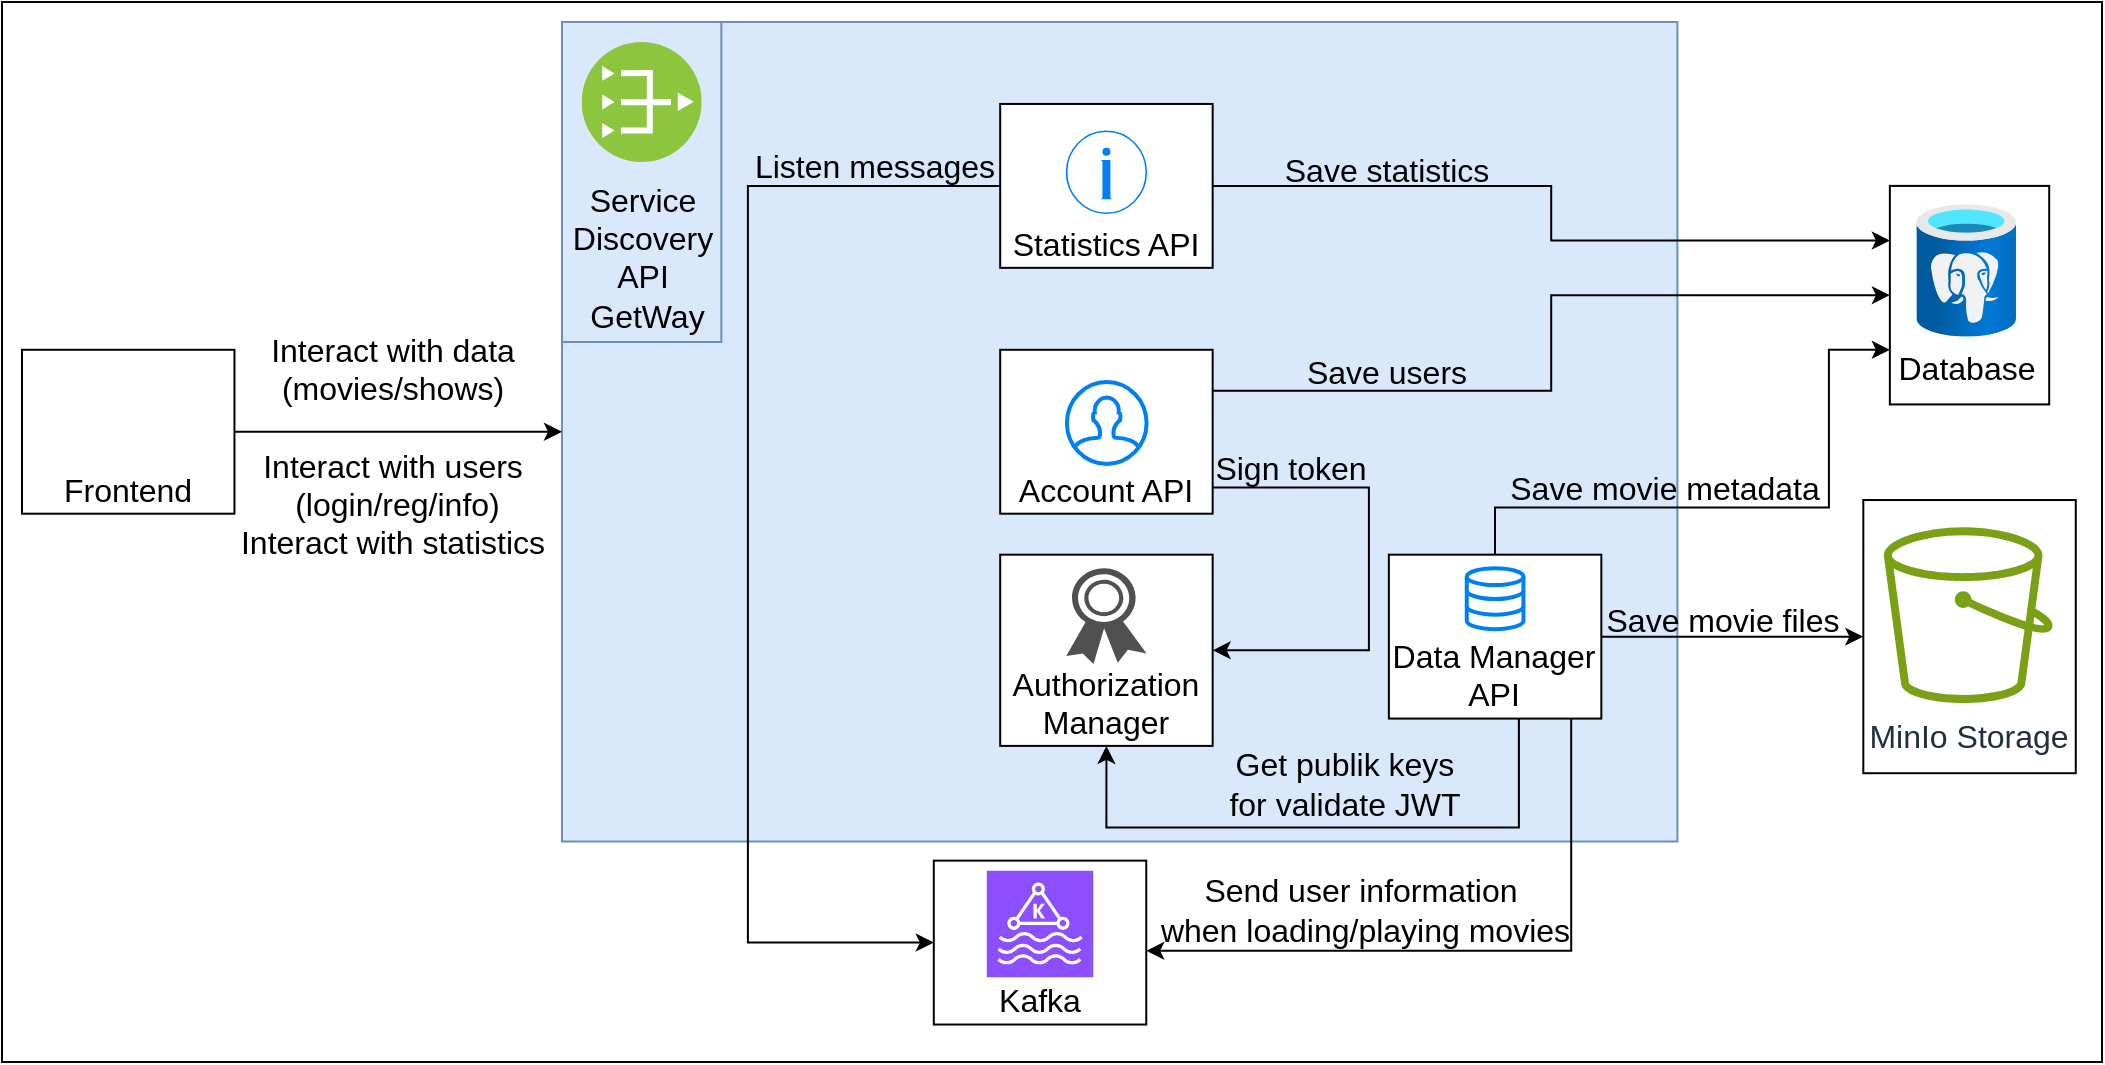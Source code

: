 <mxfile version="23.1.7" type="device">
  <diagram name="Page-1" id="Brwzf8Y-5jtM-6a89yN2">
    <mxGraphModel dx="1955" dy="637" grid="1" gridSize="10" guides="1" tooltips="1" connect="1" arrows="1" fold="1" page="1" pageScale="1" pageWidth="850" pageHeight="1100" math="0" shadow="0">
      <root>
        <mxCell id="0" />
        <mxCell id="1" parent="0" />
        <mxCell id="mQykqmVsbdB3TZS2TDiV-14" value="" style="group" vertex="1" connectable="0" parent="1">
          <mxGeometry x="-200" width="1050" height="530" as="geometry" />
        </mxCell>
        <mxCell id="RKX6ZnwNBldia_mDV_pY-55" value="" style="whiteSpace=wrap;html=1;movable=1;resizable=1;rotatable=1;deletable=1;editable=1;locked=0;connectable=1;container=0;" parent="mQykqmVsbdB3TZS2TDiV-14" vertex="1">
          <mxGeometry width="1050" height="530" as="geometry" />
        </mxCell>
        <mxCell id="M8TYaJLP3p6iMtIiNLKW-33" value="" style="rounded=0;whiteSpace=wrap;html=1;fillColor=#dae8fc;strokeColor=#6c8ebf;container=0;movable=1;resizable=1;rotatable=1;deletable=1;editable=1;locked=0;connectable=1;" parent="mQykqmVsbdB3TZS2TDiV-14" vertex="1">
          <mxGeometry x="279.997" y="9.997" width="557.705" height="409.756" as="geometry" />
        </mxCell>
        <mxCell id="M8TYaJLP3p6iMtIiNLKW-35" value="" style="rounded=0;whiteSpace=wrap;html=1;fillColor=#dae8fc;strokeColor=#6c8ebf;container=0;movable=1;resizable=1;rotatable=1;deletable=1;editable=1;locked=0;connectable=1;" parent="mQykqmVsbdB3TZS2TDiV-14" vertex="1">
          <mxGeometry x="279.997" y="9.997" width="79.67" height="160" as="geometry" />
        </mxCell>
        <mxCell id="RKX6ZnwNBldia_mDV_pY-6" value="&lt;font style=&quot;font-size: 16px;&quot;&gt;Data Manager API&lt;/font&gt;" style="whiteSpace=wrap;html=1;labelPosition=center;verticalLabelPosition=middle;align=center;verticalAlign=bottom;container=0;movable=1;resizable=1;rotatable=1;deletable=1;editable=1;locked=0;connectable=1;" parent="mQykqmVsbdB3TZS2TDiV-14" vertex="1">
          <mxGeometry x="693.435" y="276.339" width="106.23" height="81.951" as="geometry" />
        </mxCell>
        <mxCell id="RKX6ZnwNBldia_mDV_pY-16" value="&lt;font style=&quot;font-size: 16px;&quot;&gt;Account API&lt;/font&gt;" style="whiteSpace=wrap;html=1;labelPosition=center;verticalLabelPosition=middle;align=center;verticalAlign=bottom;container=0;movable=1;resizable=1;rotatable=1;deletable=1;editable=1;locked=0;connectable=1;" parent="mQykqmVsbdB3TZS2TDiV-14" vertex="1">
          <mxGeometry x="499.096" y="173.9" width="106.23" height="81.951" as="geometry" />
        </mxCell>
        <mxCell id="RKX6ZnwNBldia_mDV_pY-30" value="&lt;font style=&quot;font-size: 16px;&quot;&gt;Kafka&lt;/font&gt;" style="whiteSpace=wrap;html=1;labelPosition=center;verticalLabelPosition=middle;align=center;verticalAlign=bottom;container=0;movable=1;resizable=1;rotatable=1;deletable=1;editable=1;locked=0;connectable=1;" parent="mQykqmVsbdB3TZS2TDiV-14" vertex="1">
          <mxGeometry x="465.899" y="429.314" width="106.23" height="81.951" as="geometry" />
        </mxCell>
        <mxCell id="RKX6ZnwNBldia_mDV_pY-47" style="edgeStyle=orthogonalEdgeStyle;rounded=0;orthogonalLoop=1;jettySize=auto;html=1;movable=1;resizable=1;rotatable=1;deletable=1;editable=1;locked=0;connectable=1;" parent="mQykqmVsbdB3TZS2TDiV-14" source="RKX6ZnwNBldia_mDV_pY-6" target="RKX6ZnwNBldia_mDV_pY-30" edge="1">
          <mxGeometry relative="1" as="geometry">
            <Array as="points">
              <mxPoint x="784.588" y="474.387" />
            </Array>
          </mxGeometry>
        </mxCell>
        <mxCell id="RKX6ZnwNBldia_mDV_pY-48" value="Send user information&lt;br style=&quot;border-color: var(--border-color); font-size: 16px;&quot;&gt;&amp;nbsp;when loading/playing movies" style="edgeLabel;html=1;align=center;verticalAlign=middle;resizable=1;points=[];labelBackgroundColor=none;fontSize=16;container=0;movable=1;rotatable=1;deletable=1;editable=1;locked=0;connectable=1;" parent="RKX6ZnwNBldia_mDV_pY-47" vertex="1" connectable="0">
          <mxGeometry relative="1" as="geometry">
            <mxPoint x="-57" y="-21" as="offset" />
          </mxGeometry>
        </mxCell>
        <mxCell id="RKX6ZnwNBldia_mDV_pY-26" value="" style="sketch=0;points=[[0,0,0],[0.25,0,0],[0.5,0,0],[0.75,0,0],[1,0,0],[0,1,0],[0.25,1,0],[0.5,1,0],[0.75,1,0],[1,1,0],[0,0.25,0],[0,0.5,0],[0,0.75,0],[1,0.25,0],[1,0.5,0],[1,0.75,0]];outlineConnect=0;fontColor=#232F3E;fillColor=#8C4FFF;strokeColor=#ffffff;dashed=0;verticalLabelPosition=bottom;verticalAlign=top;align=center;html=1;fontSize=12;fontStyle=0;aspect=fixed;shape=mxgraph.aws4.resourceIcon;resIcon=mxgraph.aws4.managed_streaming_for_kafka;container=0;movable=1;resizable=1;rotatable=1;deletable=1;editable=1;locked=0;connectable=1;" parent="mQykqmVsbdB3TZS2TDiV-14" vertex="1">
          <mxGeometry x="492.389" y="434.314" width="53.25" height="53.25" as="geometry" />
        </mxCell>
        <mxCell id="RKX6ZnwNBldia_mDV_pY-19" value="&lt;font style=&quot;font-size: 16px;&quot;&gt;Statistics API&lt;/font&gt;" style="whiteSpace=wrap;html=1;labelPosition=center;verticalLabelPosition=middle;align=center;verticalAlign=bottom;container=0;movable=1;resizable=1;rotatable=1;deletable=1;editable=1;locked=0;connectable=1;" parent="mQykqmVsbdB3TZS2TDiV-14" vertex="1">
          <mxGeometry x="499.096" y="50.973" width="106.23" height="81.951" as="geometry" />
        </mxCell>
        <mxCell id="M8TYaJLP3p6iMtIiNLKW-28" style="edgeStyle=orthogonalEdgeStyle;rounded=0;orthogonalLoop=1;jettySize=auto;html=1;entryX=0;entryY=0.5;entryDx=0;entryDy=0;movable=1;resizable=1;rotatable=1;deletable=1;editable=1;locked=0;connectable=1;" parent="mQykqmVsbdB3TZS2TDiV-14" source="RKX6ZnwNBldia_mDV_pY-19" target="RKX6ZnwNBldia_mDV_pY-30" edge="1">
          <mxGeometry relative="1" as="geometry">
            <Array as="points">
              <mxPoint x="372.948" y="91.948" />
              <mxPoint x="372.948" y="470.29" />
            </Array>
          </mxGeometry>
        </mxCell>
        <mxCell id="M8TYaJLP3p6iMtIiNLKW-29" value="Listen messages" style="edgeLabel;html=1;align=center;verticalAlign=middle;resizable=1;points=[];labelBackgroundColor=none;fontSize=16;container=0;movable=1;rotatable=1;deletable=1;editable=1;locked=0;connectable=1;" parent="M8TYaJLP3p6iMtIiNLKW-28" vertex="1" connectable="0">
          <mxGeometry x="-0.763" y="-3" relative="1" as="geometry">
            <mxPoint x="8" y="-7" as="offset" />
          </mxGeometry>
        </mxCell>
        <mxCell id="RKX6ZnwNBldia_mDV_pY-25" value="" style="html=1;verticalLabelPosition=bottom;labelBackgroundColor=#ffffff;verticalAlign=top;shadow=0;dashed=0;strokeWidth=2;shape=mxgraph.ios7.misc.info;strokeColor=#0080f0;sketch=0;container=0;movable=1;resizable=1;rotatable=1;deletable=1;editable=1;locked=0;connectable=1;" parent="mQykqmVsbdB3TZS2TDiV-14" vertex="1">
          <mxGeometry x="532.292" y="64.631" width="39.836" height="40.976" as="geometry" />
        </mxCell>
        <mxCell id="M8TYaJLP3p6iMtIiNLKW-4" value="&lt;font style=&quot;font-size: 16px;&quot;&gt;Authorization Manager&lt;/font&gt;" style="whiteSpace=wrap;html=1;labelPosition=center;verticalLabelPosition=middle;align=center;verticalAlign=bottom;container=0;movable=1;resizable=1;rotatable=1;deletable=1;editable=1;locked=0;connectable=1;" parent="mQykqmVsbdB3TZS2TDiV-14" vertex="1">
          <mxGeometry x="499.096" y="276.339" width="106.23" height="95.61" as="geometry" />
        </mxCell>
        <mxCell id="M8TYaJLP3p6iMtIiNLKW-15" style="edgeStyle=orthogonalEdgeStyle;rounded=0;orthogonalLoop=1;jettySize=auto;html=1;entryX=0.5;entryY=1;entryDx=0;entryDy=0;movable=1;resizable=1;rotatable=1;deletable=1;editable=1;locked=0;connectable=1;" parent="mQykqmVsbdB3TZS2TDiV-14" source="RKX6ZnwNBldia_mDV_pY-6" target="M8TYaJLP3p6iMtIiNLKW-4" edge="1">
          <mxGeometry relative="1" as="geometry">
            <Array as="points">
              <mxPoint x="758.44" y="412.68" />
              <mxPoint x="552.44" y="412.68" />
            </Array>
          </mxGeometry>
        </mxCell>
        <mxCell id="M8TYaJLP3p6iMtIiNLKW-16" value="Get publik keys&lt;br style=&quot;font-size: 16px;&quot;&gt;for validate JWT" style="edgeLabel;html=1;align=center;verticalAlign=middle;resizable=1;points=[];labelBackgroundColor=none;fontSize=16;container=0;movable=1;rotatable=1;deletable=1;editable=1;locked=0;connectable=1;" parent="M8TYaJLP3p6iMtIiNLKW-15" vertex="1" connectable="0">
          <mxGeometry x="0.292" y="2" relative="1" as="geometry">
            <mxPoint x="52" y="-24" as="offset" />
          </mxGeometry>
        </mxCell>
        <mxCell id="M8TYaJLP3p6iMtIiNLKW-17" style="edgeStyle=orthogonalEdgeStyle;rounded=0;orthogonalLoop=1;jettySize=auto;html=1;entryX=1;entryY=0.5;entryDx=0;entryDy=0;movable=1;resizable=1;rotatable=1;deletable=1;editable=1;locked=0;connectable=1;" parent="mQykqmVsbdB3TZS2TDiV-14" source="RKX6ZnwNBldia_mDV_pY-16" target="M8TYaJLP3p6iMtIiNLKW-4" edge="1">
          <mxGeometry relative="1" as="geometry">
            <Array as="points">
              <mxPoint x="683.44" y="242.68" />
              <mxPoint x="683.44" y="324.68" />
            </Array>
          </mxGeometry>
        </mxCell>
        <mxCell id="M8TYaJLP3p6iMtIiNLKW-18" value="Sign token" style="edgeLabel;html=1;align=center;verticalAlign=middle;resizable=1;points=[];labelBackgroundColor=none;fontSize=16;container=0;movable=1;rotatable=1;deletable=1;editable=1;locked=0;connectable=1;" parent="M8TYaJLP3p6iMtIiNLKW-17" vertex="1" connectable="0">
          <mxGeometry x="0.11" relative="1" as="geometry">
            <mxPoint x="-40" y="-64" as="offset" />
          </mxGeometry>
        </mxCell>
        <mxCell id="M8TYaJLP3p6iMtIiNLKW-6" value="" style="sketch=0;pointerEvents=1;shadow=0;dashed=0;html=1;strokeColor=none;fillColor=#505050;labelPosition=center;verticalLabelPosition=bottom;verticalAlign=top;outlineConnect=0;align=center;shape=mxgraph.office.security.token;container=0;movable=1;resizable=1;rotatable=1;deletable=1;editable=1;locked=0;connectable=1;" parent="mQykqmVsbdB3TZS2TDiV-14" vertex="1">
          <mxGeometry x="532.12" y="283.168" width="40.168" height="47.805" as="geometry" />
        </mxCell>
        <mxCell id="M8TYaJLP3p6iMtIiNLKW-7" value="" style="whiteSpace=wrap;html=1;container=0;movable=1;resizable=1;rotatable=1;deletable=1;editable=1;locked=0;connectable=1;" parent="mQykqmVsbdB3TZS2TDiV-14" vertex="1">
          <mxGeometry x="930.653" y="249.021" width="106.23" height="136.585" as="geometry" />
        </mxCell>
        <mxCell id="M8TYaJLP3p6iMtIiNLKW-19" style="edgeStyle=orthogonalEdgeStyle;rounded=0;orthogonalLoop=1;jettySize=auto;html=1;entryX=0;entryY=0.5;entryDx=0;entryDy=0;movable=1;resizable=1;rotatable=1;deletable=1;editable=1;locked=0;connectable=1;" parent="mQykqmVsbdB3TZS2TDiV-14" source="RKX6ZnwNBldia_mDV_pY-6" target="M8TYaJLP3p6iMtIiNLKW-7" edge="1">
          <mxGeometry relative="1" as="geometry" />
        </mxCell>
        <mxCell id="M8TYaJLP3p6iMtIiNLKW-20" value="Save movie files" style="edgeLabel;html=1;align=center;verticalAlign=middle;resizable=1;points=[];labelBackgroundColor=none;fontSize=16;container=0;movable=1;rotatable=1;deletable=1;editable=1;locked=0;connectable=1;" parent="M8TYaJLP3p6iMtIiNLKW-19" vertex="1" connectable="0">
          <mxGeometry x="-0.009" y="-2" relative="1" as="geometry">
            <mxPoint x="-5" y="-11" as="offset" />
          </mxGeometry>
        </mxCell>
        <mxCell id="M8TYaJLP3p6iMtIiNLKW-8" value="&lt;font style=&quot;font-size: 16px;&quot;&gt;MinIo Storage&lt;/font&gt;" style="sketch=0;outlineConnect=0;fontColor=#232F3E;gradientColor=none;fillColor=#7AA116;strokeColor=none;dashed=0;verticalLabelPosition=bottom;verticalAlign=top;align=center;html=1;fontSize=12;fontStyle=0;aspect=fixed;pointerEvents=1;shape=mxgraph.aws4.bucket;container=0;movable=1;resizable=1;rotatable=1;deletable=1;editable=1;locked=0;connectable=1;" parent="mQykqmVsbdB3TZS2TDiV-14" vertex="1">
          <mxGeometry x="940.904" y="262.68" width="84.459" height="87.837" as="geometry" />
        </mxCell>
        <mxCell id="M8TYaJLP3p6iMtIiNLKW-10" value="" style="whiteSpace=wrap;html=1;container=0;movable=1;resizable=1;rotatable=1;deletable=1;editable=1;locked=0;connectable=1;" parent="mQykqmVsbdB3TZS2TDiV-14" vertex="1">
          <mxGeometry x="943.932" y="91.948" width="79.672" height="109.268" as="geometry" />
        </mxCell>
        <mxCell id="M8TYaJLP3p6iMtIiNLKW-37" style="edgeStyle=orthogonalEdgeStyle;rounded=0;orthogonalLoop=1;jettySize=auto;html=1;entryX=0;entryY=0.75;entryDx=0;entryDy=0;movable=1;resizable=1;rotatable=1;deletable=1;editable=1;locked=0;connectable=1;" parent="mQykqmVsbdB3TZS2TDiV-14" source="RKX6ZnwNBldia_mDV_pY-6" target="M8TYaJLP3p6iMtIiNLKW-10" edge="1">
          <mxGeometry relative="1" as="geometry">
            <Array as="points">
              <mxPoint x="746.44" y="252.68" />
              <mxPoint x="913.44" y="252.68" />
              <mxPoint x="913.44" y="173.68" />
            </Array>
          </mxGeometry>
        </mxCell>
        <mxCell id="M8TYaJLP3p6iMtIiNLKW-38" value="Save movie metadata" style="edgeLabel;html=1;align=center;verticalAlign=middle;resizable=1;points=[];labelBackgroundColor=none;fontSize=16;container=0;movable=1;rotatable=1;deletable=1;editable=1;locked=0;connectable=1;" parent="M8TYaJLP3p6iMtIiNLKW-37" vertex="1" connectable="0">
          <mxGeometry x="-0.479" y="3" relative="1" as="geometry">
            <mxPoint x="30" y="-7" as="offset" />
          </mxGeometry>
        </mxCell>
        <mxCell id="M8TYaJLP3p6iMtIiNLKW-23" style="edgeStyle=orthogonalEdgeStyle;rounded=0;orthogonalLoop=1;jettySize=auto;html=1;exitX=1;exitY=0.25;exitDx=0;exitDy=0;entryX=0;entryY=0.5;entryDx=0;entryDy=0;movable=1;resizable=1;rotatable=1;deletable=1;editable=1;locked=0;connectable=1;" parent="mQykqmVsbdB3TZS2TDiV-14" source="RKX6ZnwNBldia_mDV_pY-16" target="M8TYaJLP3p6iMtIiNLKW-10" edge="1">
          <mxGeometry relative="1" as="geometry" />
        </mxCell>
        <mxCell id="M8TYaJLP3p6iMtIiNLKW-26" value="Save users" style="edgeLabel;html=1;align=center;verticalAlign=middle;resizable=1;points=[];labelBackgroundColor=none;fontSize=16;container=0;movable=1;rotatable=1;deletable=1;editable=1;locked=0;connectable=1;" parent="M8TYaJLP3p6iMtIiNLKW-23" vertex="1" connectable="0">
          <mxGeometry x="-0.525" y="-2" relative="1" as="geometry">
            <mxPoint x="-6" y="-12" as="offset" />
          </mxGeometry>
        </mxCell>
        <mxCell id="M8TYaJLP3p6iMtIiNLKW-21" style="edgeStyle=orthogonalEdgeStyle;rounded=0;orthogonalLoop=1;jettySize=auto;html=1;entryX=0;entryY=0.25;entryDx=0;entryDy=0;movable=1;resizable=1;rotatable=1;deletable=1;editable=1;locked=0;connectable=1;" parent="mQykqmVsbdB3TZS2TDiV-14" source="RKX6ZnwNBldia_mDV_pY-19" target="M8TYaJLP3p6iMtIiNLKW-10" edge="1">
          <mxGeometry relative="1" as="geometry" />
        </mxCell>
        <mxCell id="M8TYaJLP3p6iMtIiNLKW-22" value="Save statistics" style="edgeLabel;html=1;align=center;verticalAlign=middle;resizable=1;points=[];labelBackgroundColor=none;fontSize=16;container=0;movable=1;rotatable=1;deletable=1;editable=1;locked=0;connectable=1;" parent="M8TYaJLP3p6iMtIiNLKW-21" vertex="1" connectable="0">
          <mxGeometry x="0.69" y="-2" relative="1" as="geometry">
            <mxPoint x="-195" y="-38" as="offset" />
          </mxGeometry>
        </mxCell>
        <mxCell id="M8TYaJLP3p6iMtIiNLKW-11" value="&lt;font style=&quot;font-size: 16px;&quot;&gt;Database&lt;/font&gt;" style="image;aspect=fixed;html=1;points=[];align=center;fontSize=12;image=img/lib/azure2/databases/Azure_Database_PostgreSQL_Server.svg;container=0;movable=1;resizable=1;rotatable=1;deletable=1;editable=1;locked=0;connectable=1;" parent="mQykqmVsbdB3TZS2TDiV-14" vertex="1">
          <mxGeometry x="957.21" y="101.059" width="49.778" height="66.366" as="geometry" />
        </mxCell>
        <mxCell id="mQykqmVsbdB3TZS2TDiV-2" value="&lt;font color=&quot;#000000&quot; style=&quot;font-size: 16px;&quot;&gt;Service&lt;br style=&quot;border-color: var(--border-color);&quot;&gt;Discovery&lt;br style=&quot;border-color: var(--border-color);&quot;&gt;API&lt;br style=&quot;border-color: var(--border-color);&quot;&gt;&amp;nbsp;GetWay&lt;/font&gt;" style="image;aspect=fixed;perimeter=ellipsePerimeter;html=1;align=center;shadow=0;dashed=0;fontColor=#4277BB;labelBackgroundColor=none;fontSize=12;spacingTop=3;image=img/lib/ibm/vpc/PublicGateway.svg;container=0;" vertex="1" parent="mQykqmVsbdB3TZS2TDiV-14">
          <mxGeometry x="289.83" y="20.0" width="60" height="60" as="geometry" />
        </mxCell>
        <mxCell id="RKX6ZnwNBldia_mDV_pY-11" value="" style="html=1;verticalLabelPosition=bottom;align=center;labelBackgroundColor=#ffffff;verticalAlign=top;strokeWidth=2;strokeColor=#0080F0;shadow=0;dashed=0;shape=mxgraph.ios7.icons.user;container=0;movable=1;resizable=1;rotatable=1;deletable=1;editable=1;locked=0;connectable=1;" parent="mQykqmVsbdB3TZS2TDiV-14" vertex="1">
          <mxGeometry x="532.452" y="189.998" width="39.836" height="40.976" as="geometry" />
        </mxCell>
        <mxCell id="mQykqmVsbdB3TZS2TDiV-9" value="" style="html=1;verticalLabelPosition=bottom;align=center;labelBackgroundColor=#ffffff;verticalAlign=top;strokeWidth=2;strokeColor=#0080F0;shadow=0;dashed=0;shape=mxgraph.ios7.icons.data;container=0;" vertex="1" parent="mQykqmVsbdB3TZS2TDiV-14">
          <mxGeometry x="732.377" y="283.167" width="28.35" height="30.4" as="geometry" />
        </mxCell>
        <mxCell id="mQykqmVsbdB3TZS2TDiV-5" value="&lt;font style=&quot;font-size: 16px;&quot;&gt;Frontend&lt;/font&gt;" style="whiteSpace=wrap;html=1;labelPosition=center;verticalLabelPosition=middle;align=center;verticalAlign=bottom;container=0;movable=1;resizable=1;rotatable=1;deletable=1;editable=1;locked=0;connectable=1;" vertex="1" parent="mQykqmVsbdB3TZS2TDiV-14">
          <mxGeometry x="10" y="173.9" width="106.23" height="81.95" as="geometry" />
        </mxCell>
        <mxCell id="mQykqmVsbdB3TZS2TDiV-11" style="edgeStyle=orthogonalEdgeStyle;rounded=0;orthogonalLoop=1;jettySize=auto;html=1;entryX=0;entryY=0.5;entryDx=0;entryDy=0;" edge="1" parent="mQykqmVsbdB3TZS2TDiV-14" source="mQykqmVsbdB3TZS2TDiV-5" target="M8TYaJLP3p6iMtIiNLKW-33">
          <mxGeometry relative="1" as="geometry" />
        </mxCell>
        <mxCell id="mQykqmVsbdB3TZS2TDiV-12" value="&lt;font style=&quot;font-size: 16px;&quot;&gt;&lt;div style=&quot;&quot;&gt;Interact with data&lt;/div&gt;&lt;div style=&quot;&quot;&gt;(movies/shows)&lt;/div&gt;&lt;div style=&quot;&quot;&gt;&lt;br&gt;&lt;/div&gt;&lt;div style=&quot;&quot;&gt;Interact with users&lt;/div&gt;&lt;div style=&quot;&quot;&gt;&amp;nbsp;(login/reg/info)&lt;br&gt;&lt;/div&gt;&lt;div style=&quot;&quot;&gt;Interact with statistics&lt;/div&gt;&lt;/font&gt;" style="edgeLabel;html=1;align=center;verticalAlign=middle;resizable=0;points=[];labelBackgroundColor=none;container=0;" vertex="1" connectable="0" parent="mQykqmVsbdB3TZS2TDiV-11">
          <mxGeometry x="-0.371" y="3" relative="1" as="geometry">
            <mxPoint x="27" y="10" as="offset" />
          </mxGeometry>
        </mxCell>
        <mxCell id="mQykqmVsbdB3TZS2TDiV-4" value="" style="shape=image;html=1;verticalAlign=top;verticalLabelPosition=bottom;labelBackgroundColor=#ffffff;imageAspect=0;aspect=fixed;image=https://cdn2.iconfinder.com/data/icons/boxicons-logos/24/bxl-react-128.png;container=0;" vertex="1" parent="mQykqmVsbdB3TZS2TDiV-14">
          <mxGeometry x="28.12" y="173.9" width="70" height="70" as="geometry" />
        </mxCell>
      </root>
    </mxGraphModel>
  </diagram>
</mxfile>
